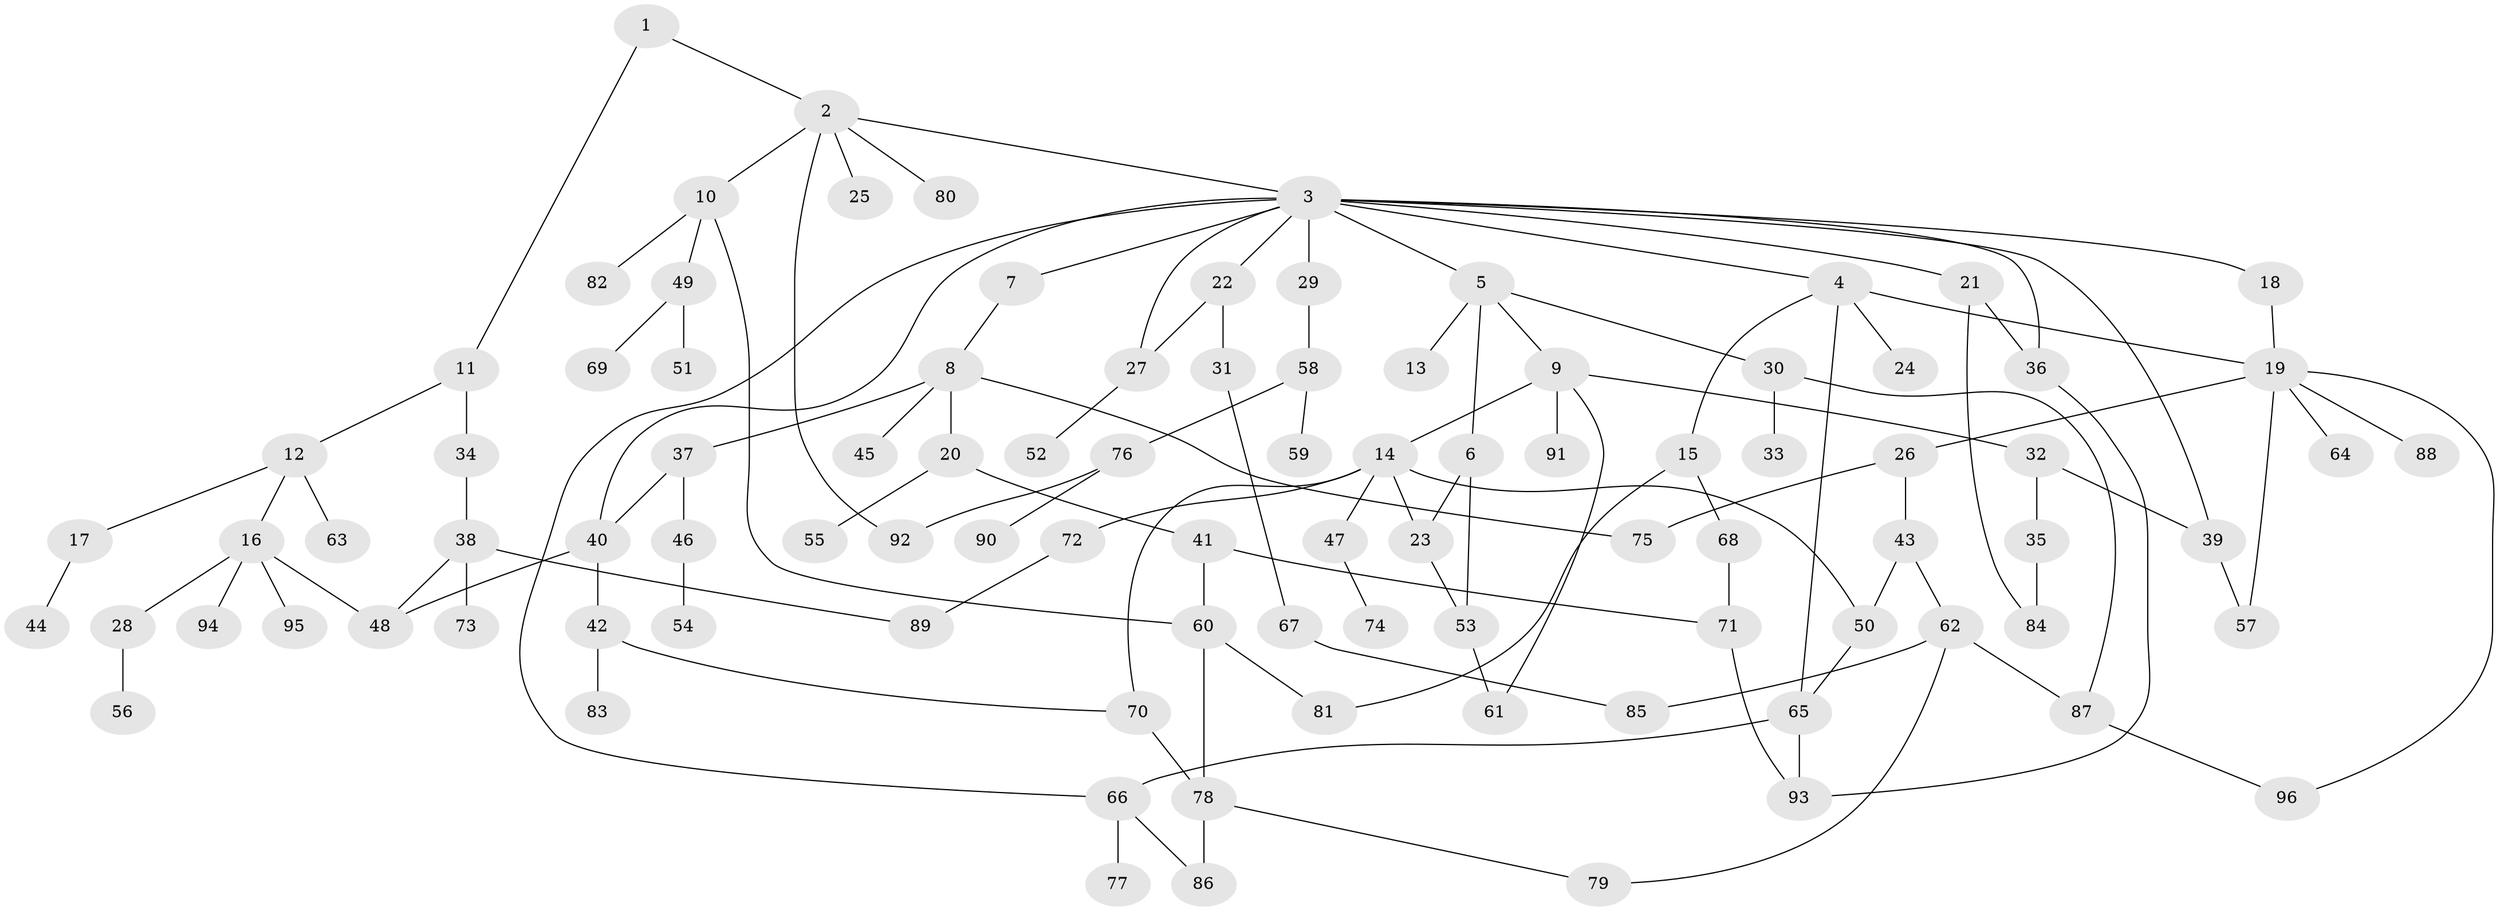 // Generated by graph-tools (version 1.1) at 2025/34/03/09/25 02:34:05]
// undirected, 96 vertices, 125 edges
graph export_dot {
graph [start="1"]
  node [color=gray90,style=filled];
  1;
  2;
  3;
  4;
  5;
  6;
  7;
  8;
  9;
  10;
  11;
  12;
  13;
  14;
  15;
  16;
  17;
  18;
  19;
  20;
  21;
  22;
  23;
  24;
  25;
  26;
  27;
  28;
  29;
  30;
  31;
  32;
  33;
  34;
  35;
  36;
  37;
  38;
  39;
  40;
  41;
  42;
  43;
  44;
  45;
  46;
  47;
  48;
  49;
  50;
  51;
  52;
  53;
  54;
  55;
  56;
  57;
  58;
  59;
  60;
  61;
  62;
  63;
  64;
  65;
  66;
  67;
  68;
  69;
  70;
  71;
  72;
  73;
  74;
  75;
  76;
  77;
  78;
  79;
  80;
  81;
  82;
  83;
  84;
  85;
  86;
  87;
  88;
  89;
  90;
  91;
  92;
  93;
  94;
  95;
  96;
  1 -- 2;
  1 -- 11;
  2 -- 3;
  2 -- 10;
  2 -- 25;
  2 -- 80;
  2 -- 92;
  3 -- 4;
  3 -- 5;
  3 -- 7;
  3 -- 18;
  3 -- 21;
  3 -- 22;
  3 -- 27;
  3 -- 29;
  3 -- 36;
  3 -- 66;
  3 -- 39;
  3 -- 40;
  4 -- 15;
  4 -- 19;
  4 -- 24;
  4 -- 65;
  5 -- 6;
  5 -- 9;
  5 -- 13;
  5 -- 30;
  6 -- 23;
  6 -- 53;
  7 -- 8;
  8 -- 20;
  8 -- 37;
  8 -- 45;
  8 -- 75;
  9 -- 14;
  9 -- 32;
  9 -- 91;
  9 -- 61;
  10 -- 49;
  10 -- 60;
  10 -- 82;
  11 -- 12;
  11 -- 34;
  12 -- 16;
  12 -- 17;
  12 -- 63;
  14 -- 47;
  14 -- 50;
  14 -- 72;
  14 -- 23;
  14 -- 70;
  15 -- 68;
  15 -- 81;
  16 -- 28;
  16 -- 94;
  16 -- 95;
  16 -- 48;
  17 -- 44;
  18 -- 19;
  19 -- 26;
  19 -- 57;
  19 -- 64;
  19 -- 88;
  19 -- 96;
  20 -- 41;
  20 -- 55;
  21 -- 36;
  21 -- 84;
  22 -- 31;
  22 -- 27;
  23 -- 53;
  26 -- 43;
  26 -- 75;
  27 -- 52;
  28 -- 56;
  29 -- 58;
  30 -- 33;
  30 -- 87;
  31 -- 67;
  32 -- 35;
  32 -- 39;
  34 -- 38;
  35 -- 84;
  36 -- 93;
  37 -- 40;
  37 -- 46;
  38 -- 48;
  38 -- 73;
  38 -- 89;
  39 -- 57;
  40 -- 42;
  40 -- 48;
  41 -- 71;
  41 -- 60;
  42 -- 70;
  42 -- 83;
  43 -- 62;
  43 -- 50;
  46 -- 54;
  47 -- 74;
  49 -- 51;
  49 -- 69;
  50 -- 65;
  53 -- 61;
  58 -- 59;
  58 -- 76;
  60 -- 81;
  60 -- 78;
  62 -- 79;
  62 -- 87;
  62 -- 85;
  65 -- 66;
  65 -- 93;
  66 -- 77;
  66 -- 86;
  67 -- 85;
  68 -- 71;
  70 -- 78;
  71 -- 93;
  72 -- 89;
  76 -- 90;
  76 -- 92;
  78 -- 79;
  78 -- 86;
  87 -- 96;
}
